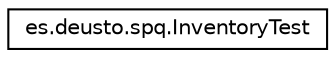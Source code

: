 digraph "Representación gráfica de la clase"
{
 // LATEX_PDF_SIZE
  edge [fontname="Helvetica",fontsize="10",labelfontname="Helvetica",labelfontsize="10"];
  node [fontname="Helvetica",fontsize="10",shape=record];
  rankdir="LR";
  Node0 [label="es.deusto.spq.InventoryTest",height=0.2,width=0.4,color="black", fillcolor="white", style="filled",URL="$classes_1_1deusto_1_1spq_1_1_inventory_test.html",tooltip=" "];
}
